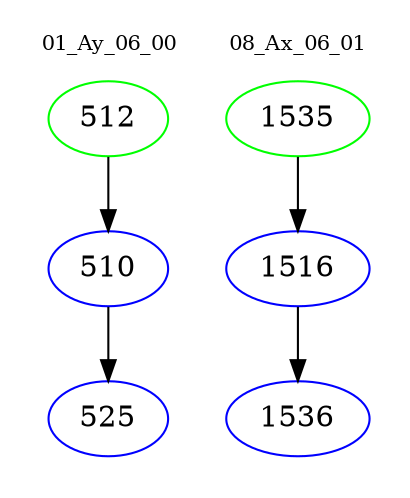digraph{
subgraph cluster_0 {
color = white
label = "01_Ay_06_00";
fontsize=10;
T0_512 [label="512", color="green"]
T0_512 -> T0_510 [color="black"]
T0_510 [label="510", color="blue"]
T0_510 -> T0_525 [color="black"]
T0_525 [label="525", color="blue"]
}
subgraph cluster_1 {
color = white
label = "08_Ax_06_01";
fontsize=10;
T1_1535 [label="1535", color="green"]
T1_1535 -> T1_1516 [color="black"]
T1_1516 [label="1516", color="blue"]
T1_1516 -> T1_1536 [color="black"]
T1_1536 [label="1536", color="blue"]
}
}
